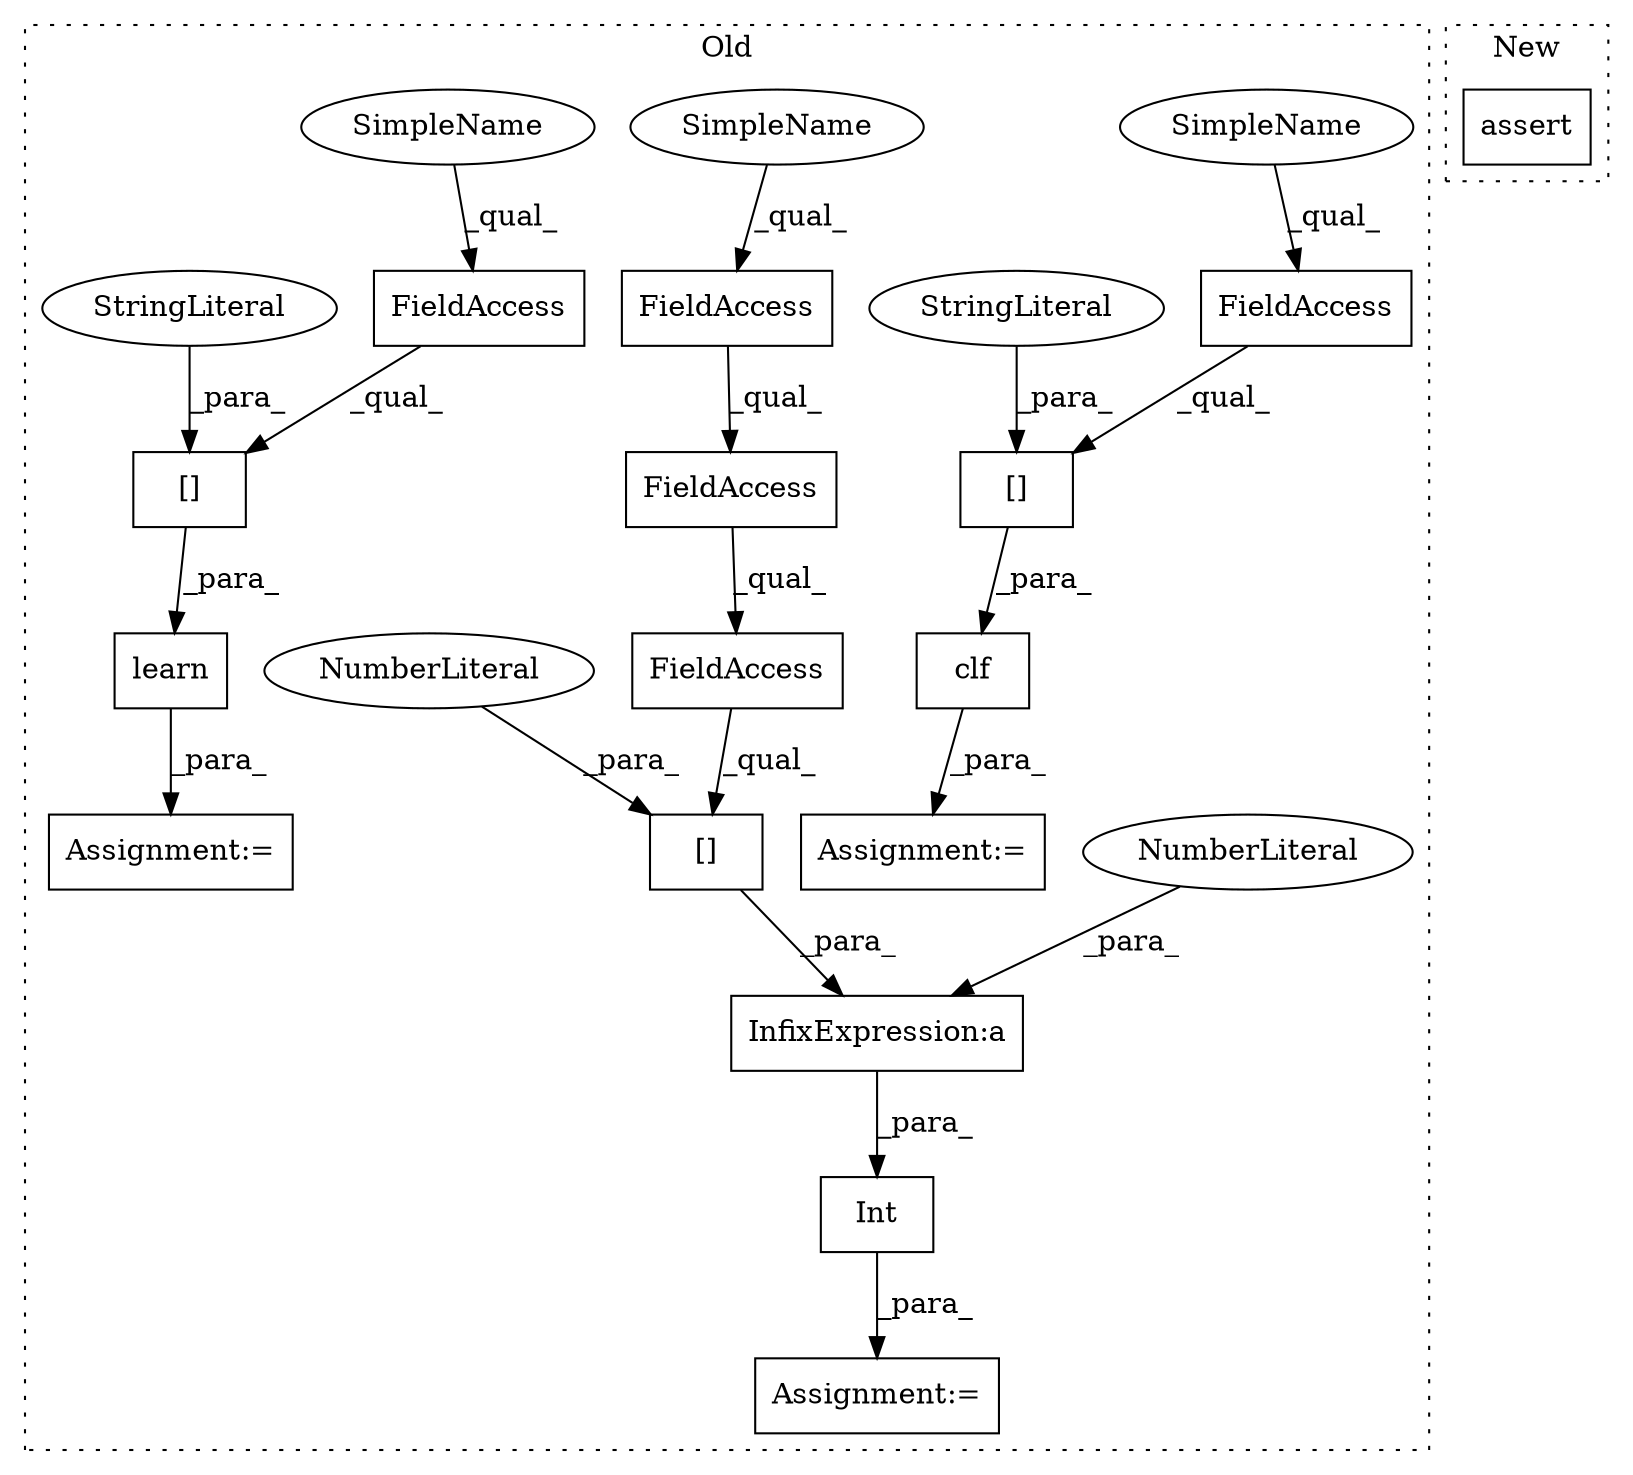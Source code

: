 digraph G {
subgraph cluster0 {
1 [label="Int" a="32" s="606,636" l="4,1" shape="box"];
3 [label="Assignment:=" a="7" s="605" l="1" shape="box"];
4 [label="InfixExpression:a" a="27" s="613" l="3" shape="box"];
5 [label="NumberLiteral" a="34" s="610" l="3" shape="ellipse"];
6 [label="[]" a="2" s="616,635" l="18,1" shape="box"];
7 [label="NumberLiteral" a="34" s="634" l="1" shape="ellipse"];
8 [label="FieldAccess" a="22" s="616" l="17" shape="box"];
9 [label="FieldAccess" a="22" s="616" l="11" shape="box"];
10 [label="FieldAccess" a="22" s="616" l="9" shape="box"];
11 [label="FieldAccess" a="22" s="677" l="9" shape="box"];
12 [label="[]" a="2" s="677,704" l="10,1" shape="box"];
13 [label="learn" a="32" s="671,705" l="6,1" shape="box"];
14 [label="FieldAccess" a="22" s="718" l="9" shape="box"];
15 [label="[]" a="2" s="718,745" l="10,1" shape="box"];
16 [label="clf" a="32" s="714,746" l="4,1" shape="box"];
17 [label="Assignment:=" a="7" s="713" l="1" shape="box"];
18 [label="StringLiteral" a="45" s="728" l="17" shape="ellipse"];
19 [label="StringLiteral" a="45" s="687" l="17" shape="ellipse"];
20 [label="Assignment:=" a="7" s="670" l="1" shape="box"];
21 [label="SimpleName" a="42" s="677" l="4" shape="ellipse"];
22 [label="SimpleName" a="42" s="718" l="4" shape="ellipse"];
23 [label="SimpleName" a="42" s="616" l="4" shape="ellipse"];
label = "Old";
style="dotted";
}
subgraph cluster1 {
2 [label="assert" a="32" s="703,749" l="14,1" shape="box"];
label = "New";
style="dotted";
}
1 -> 3 [label="_para_"];
4 -> 1 [label="_para_"];
5 -> 4 [label="_para_"];
6 -> 4 [label="_para_"];
7 -> 6 [label="_para_"];
8 -> 6 [label="_qual_"];
9 -> 8 [label="_qual_"];
10 -> 9 [label="_qual_"];
11 -> 12 [label="_qual_"];
12 -> 13 [label="_para_"];
13 -> 20 [label="_para_"];
14 -> 15 [label="_qual_"];
15 -> 16 [label="_para_"];
16 -> 17 [label="_para_"];
18 -> 15 [label="_para_"];
19 -> 12 [label="_para_"];
21 -> 11 [label="_qual_"];
22 -> 14 [label="_qual_"];
23 -> 10 [label="_qual_"];
}